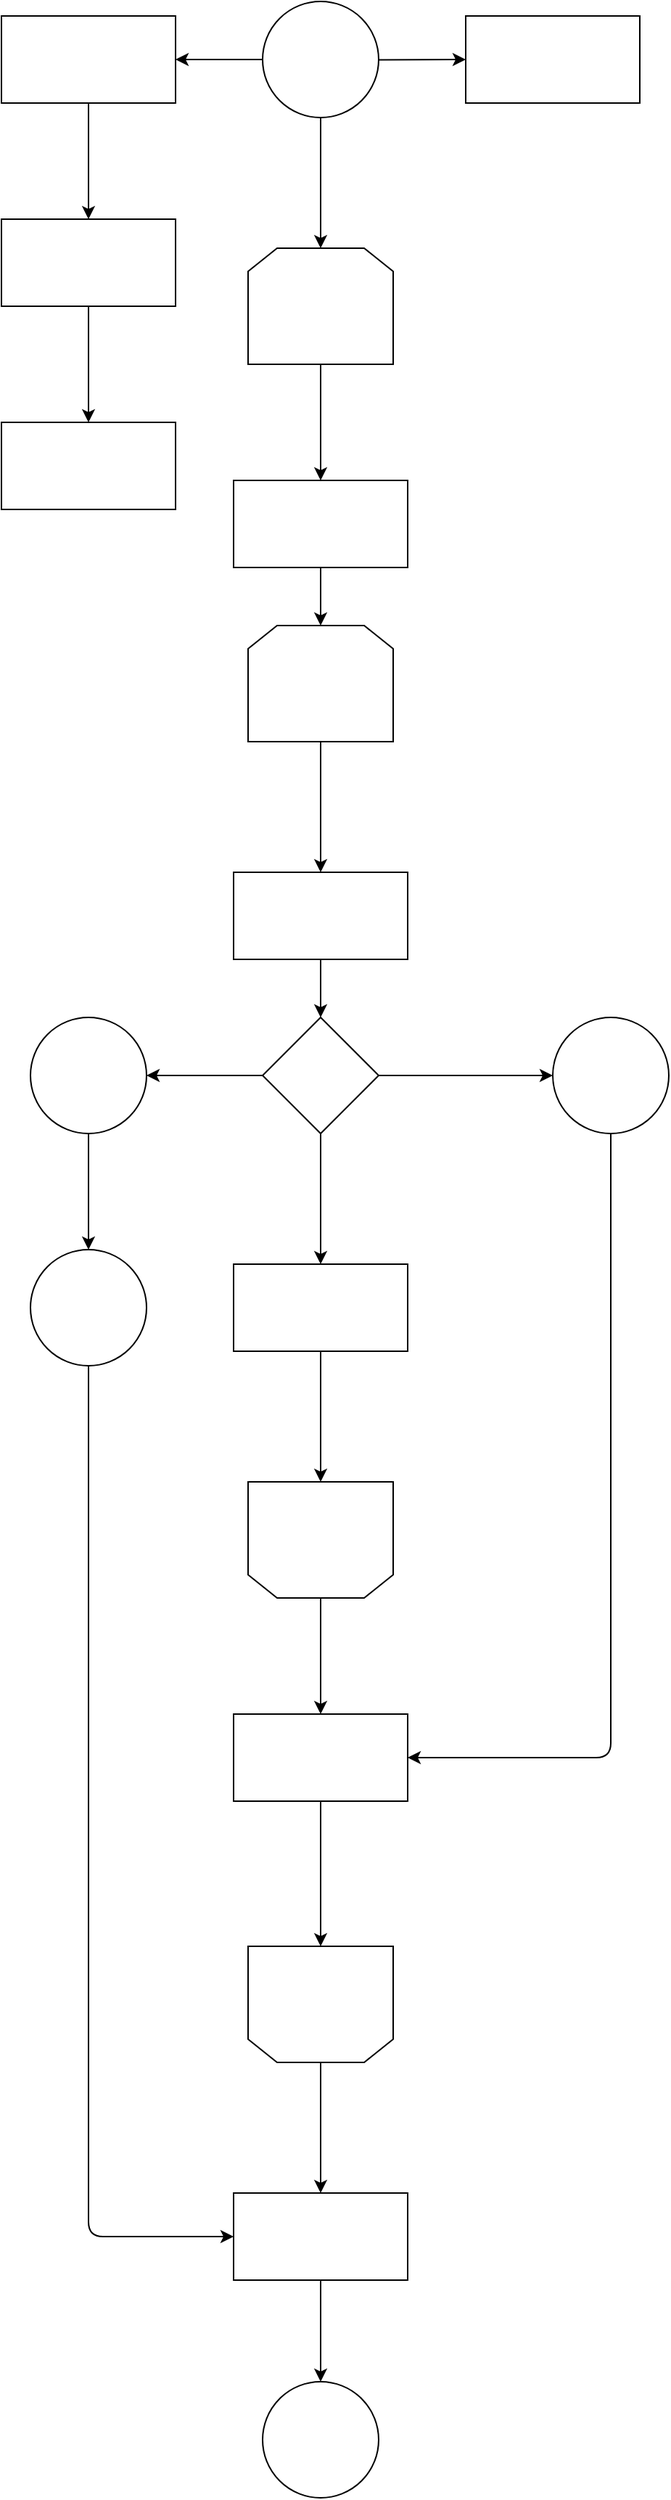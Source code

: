 <mxfile>
    <diagram id="WRcYQVKoDBkuWaGTgO9w" name="Page-1">
        <mxGraphModel dx="1319" dy="1627" grid="1" gridSize="10" guides="1" tooltips="1" connect="1" arrows="1" fold="1" page="1" pageScale="1" pageWidth="850" pageHeight="1100" math="0" shadow="0">
            <root>
                <mxCell id="0"/>
                <mxCell id="1" parent="0"/>
                <mxCell id="4" value="" style="edgeStyle=none;html=1;entryX=0.5;entryY=0;entryDx=0;entryDy=0;" parent="1" source="2" target="17" edge="1">
                    <mxGeometry relative="1" as="geometry">
                        <mxPoint x="430" y="210" as="targetPoint"/>
                    </mxGeometry>
                </mxCell>
                <mxCell id="10" value="" style="edgeStyle=none;html=1;" parent="1" source="2" target="9" edge="1">
                    <mxGeometry relative="1" as="geometry"/>
                </mxCell>
                <mxCell id="16" value="" style="edgeStyle=none;html=1;" parent="1" source="2" target="15" edge="1">
                    <mxGeometry relative="1" as="geometry"/>
                </mxCell>
                <mxCell id="2" value="" style="ellipse;whiteSpace=wrap;html=1;aspect=fixed;" parent="1" vertex="1">
                    <mxGeometry x="390" y="40" width="80" height="80" as="geometry"/>
                </mxCell>
                <mxCell id="12" value="" style="edgeStyle=none;html=1;" parent="1" source="9" target="11" edge="1">
                    <mxGeometry relative="1" as="geometry"/>
                </mxCell>
                <mxCell id="9" value="" style="whiteSpace=wrap;html=1;" parent="1" vertex="1">
                    <mxGeometry x="210" y="50" width="120" height="60" as="geometry"/>
                </mxCell>
                <mxCell id="14" value="" style="edgeStyle=none;html=1;" parent="1" source="11" target="13" edge="1">
                    <mxGeometry relative="1" as="geometry"/>
                </mxCell>
                <mxCell id="11" value="" style="whiteSpace=wrap;html=1;" parent="1" vertex="1">
                    <mxGeometry x="210" y="190" width="120" height="60" as="geometry"/>
                </mxCell>
                <mxCell id="13" value="" style="whiteSpace=wrap;html=1;" parent="1" vertex="1">
                    <mxGeometry x="210" y="330" width="120" height="60" as="geometry"/>
                </mxCell>
                <mxCell id="15" value="" style="whiteSpace=wrap;html=1;" parent="1" vertex="1">
                    <mxGeometry x="530" y="50" width="120" height="60" as="geometry"/>
                </mxCell>
                <mxCell id="19" value="" style="edgeStyle=none;html=1;entryX=0.5;entryY=0;entryDx=0;entryDy=0;" parent="1" source="17" target="20" edge="1">
                    <mxGeometry relative="1" as="geometry">
                        <mxPoint x="430" y="380" as="targetPoint"/>
                    </mxGeometry>
                </mxCell>
                <object label="" in-loop="1" id="17">
                    <mxCell style="shape=loopLimit;whiteSpace=wrap;html=1;" parent="1" vertex="1">
                        <mxGeometry x="380" y="210" width="100" height="80" as="geometry"/>
                    </mxCell>
                </object>
                <mxCell id="29" style="edgeStyle=none;html=1;entryX=0.5;entryY=0;entryDx=0;entryDy=0;" parent="1" source="20" target="28" edge="1">
                    <mxGeometry relative="1" as="geometry"/>
                </mxCell>
                <mxCell id="20" value="" style="whiteSpace=wrap;html=1;" parent="1" vertex="1">
                    <mxGeometry x="370" y="370" width="120" height="60" as="geometry"/>
                </mxCell>
                <mxCell id="25" value="" style="edgeStyle=none;html=1;" parent="1" source="22" target="24" edge="1">
                    <mxGeometry relative="1" as="geometry"/>
                </mxCell>
                <object label="" out-loop="1" id="22">
                    <mxCell style="shape=loopLimit;whiteSpace=wrap;html=1;rotation=-180;" parent="1" vertex="1">
                        <mxGeometry x="380" y="1380" width="100" height="80" as="geometry"/>
                    </mxCell>
                </object>
                <mxCell id="27" value="" style="edgeStyle=none;html=1;" parent="1" source="24" target="26" edge="1">
                    <mxGeometry relative="1" as="geometry"/>
                </mxCell>
                <mxCell id="24" value="" style="whiteSpace=wrap;html=1;" parent="1" vertex="1">
                    <mxGeometry x="370" y="1550" width="120" height="60" as="geometry"/>
                </mxCell>
                <mxCell id="26" value="" style="ellipse;whiteSpace=wrap;html=1;" parent="1" vertex="1">
                    <mxGeometry x="390" y="1680" width="80" height="80" as="geometry"/>
                </mxCell>
                <mxCell id="37" value="" style="edgeStyle=none;html=1;" parent="1" source="28" target="36" edge="1">
                    <mxGeometry relative="1" as="geometry"/>
                </mxCell>
                <object label="" in-loop="2" id="28">
                    <mxCell style="shape=loopLimit;whiteSpace=wrap;html=1;" parent="1" vertex="1">
                        <mxGeometry x="380" y="470" width="100" height="80" as="geometry"/>
                    </mxCell>
                </object>
                <mxCell id="46" value="" style="edgeStyle=none;html=1;" parent="1" source="35" target="45" edge="1">
                    <mxGeometry relative="1" as="geometry"/>
                </mxCell>
                <object label="" out-loop="2" id="35">
                    <mxCell style="shape=loopLimit;whiteSpace=wrap;html=1;rotation=-180;" parent="1" vertex="1">
                        <mxGeometry x="380" y="1060" width="100" height="80" as="geometry"/>
                    </mxCell>
                </object>
                <mxCell id="39" style="edgeStyle=none;html=1;entryX=0.5;entryY=0;entryDx=0;entryDy=0;" parent="1" source="36" target="38" edge="1">
                    <mxGeometry relative="1" as="geometry"/>
                </mxCell>
                <mxCell id="36" value="" style="whiteSpace=wrap;html=1;" parent="1" vertex="1">
                    <mxGeometry x="370" y="640" width="120" height="60" as="geometry"/>
                </mxCell>
                <mxCell id="43" value="" style="edgeStyle=none;html=1;" parent="1" source="38" target="42" edge="1">
                    <mxGeometry relative="1" as="geometry"/>
                </mxCell>
                <mxCell id="51" style="edgeStyle=elbowEdgeStyle;html=1;entryX=0;entryY=0.5;entryDx=0;entryDy=0;" parent="1" source="38" target="50" edge="1">
                    <mxGeometry relative="1" as="geometry"/>
                </mxCell>
                <mxCell id="54" style="edgeStyle=none;html=1;entryX=1;entryY=0.5;entryDx=0;entryDy=0;" parent="1" source="38" target="53" edge="1">
                    <mxGeometry relative="1" as="geometry"/>
                </mxCell>
                <mxCell id="38" value="" style="rhombus;whiteSpace=wrap;html=1;" parent="1" vertex="1">
                    <mxGeometry x="390" y="740" width="80" height="80" as="geometry"/>
                </mxCell>
                <mxCell id="44" style="edgeStyle=none;html=1;" parent="1" source="42" target="35" edge="1">
                    <mxGeometry relative="1" as="geometry"/>
                </mxCell>
                <mxCell id="42" value="" style="whiteSpace=wrap;html=1;" parent="1" vertex="1">
                    <mxGeometry x="370" y="910" width="120" height="60" as="geometry"/>
                </mxCell>
                <mxCell id="47" style="edgeStyle=none;html=1;entryX=0.5;entryY=1;entryDx=0;entryDy=0;" parent="1" source="45" target="22" edge="1">
                    <mxGeometry relative="1" as="geometry"/>
                </mxCell>
                <mxCell id="45" value="" style="whiteSpace=wrap;html=1;" parent="1" vertex="1">
                    <mxGeometry x="370" y="1220" width="120" height="60" as="geometry"/>
                </mxCell>
                <mxCell id="52" style="edgeStyle=elbowEdgeStyle;html=1;entryX=1;entryY=0.5;entryDx=0;entryDy=0;strokeColor=default;elbow=vertical;" parent="1" source="50" target="45" edge="1">
                    <mxGeometry relative="1" as="geometry">
                        <Array as="points">
                            <mxPoint x="550" y="1250"/>
                        </Array>
                    </mxGeometry>
                </mxCell>
                <object label="" exit-loop="2" id="50">
                    <mxCell style="ellipse;whiteSpace=wrap;html=1;aspect=fixed;" parent="1" vertex="1">
                        <mxGeometry x="590" y="740" width="80" height="80" as="geometry"/>
                    </mxCell>
                </object>
                <mxCell id="56" value="" style="edgeStyle=none;html=1;" parent="1" source="53" target="55" edge="1">
                    <mxGeometry relative="1" as="geometry"/>
                </mxCell>
                <object label="" exit-loop="2" id="53">
                    <mxCell style="ellipse;whiteSpace=wrap;html=1;aspect=fixed;" parent="1" vertex="1">
                        <mxGeometry x="230" y="740" width="80" height="80" as="geometry"/>
                    </mxCell>
                </object>
                <mxCell id="57" style="edgeStyle=elbowEdgeStyle;html=1;entryX=0;entryY=0.5;entryDx=0;entryDy=0;" parent="1" source="55" target="24" edge="1">
                    <mxGeometry relative="1" as="geometry">
                        <Array as="points">
                            <mxPoint x="270" y="1270"/>
                        </Array>
                    </mxGeometry>
                </mxCell>
                <object label="" exit-loop="1" id="55">
                    <mxCell style="ellipse;whiteSpace=wrap;html=1;aspect=fixed;" parent="1" vertex="1">
                        <mxGeometry x="230" y="900" width="80" height="80" as="geometry"/>
                    </mxCell>
                </object>
            </root>
        </mxGraphModel>
    </diagram>
</mxfile>
